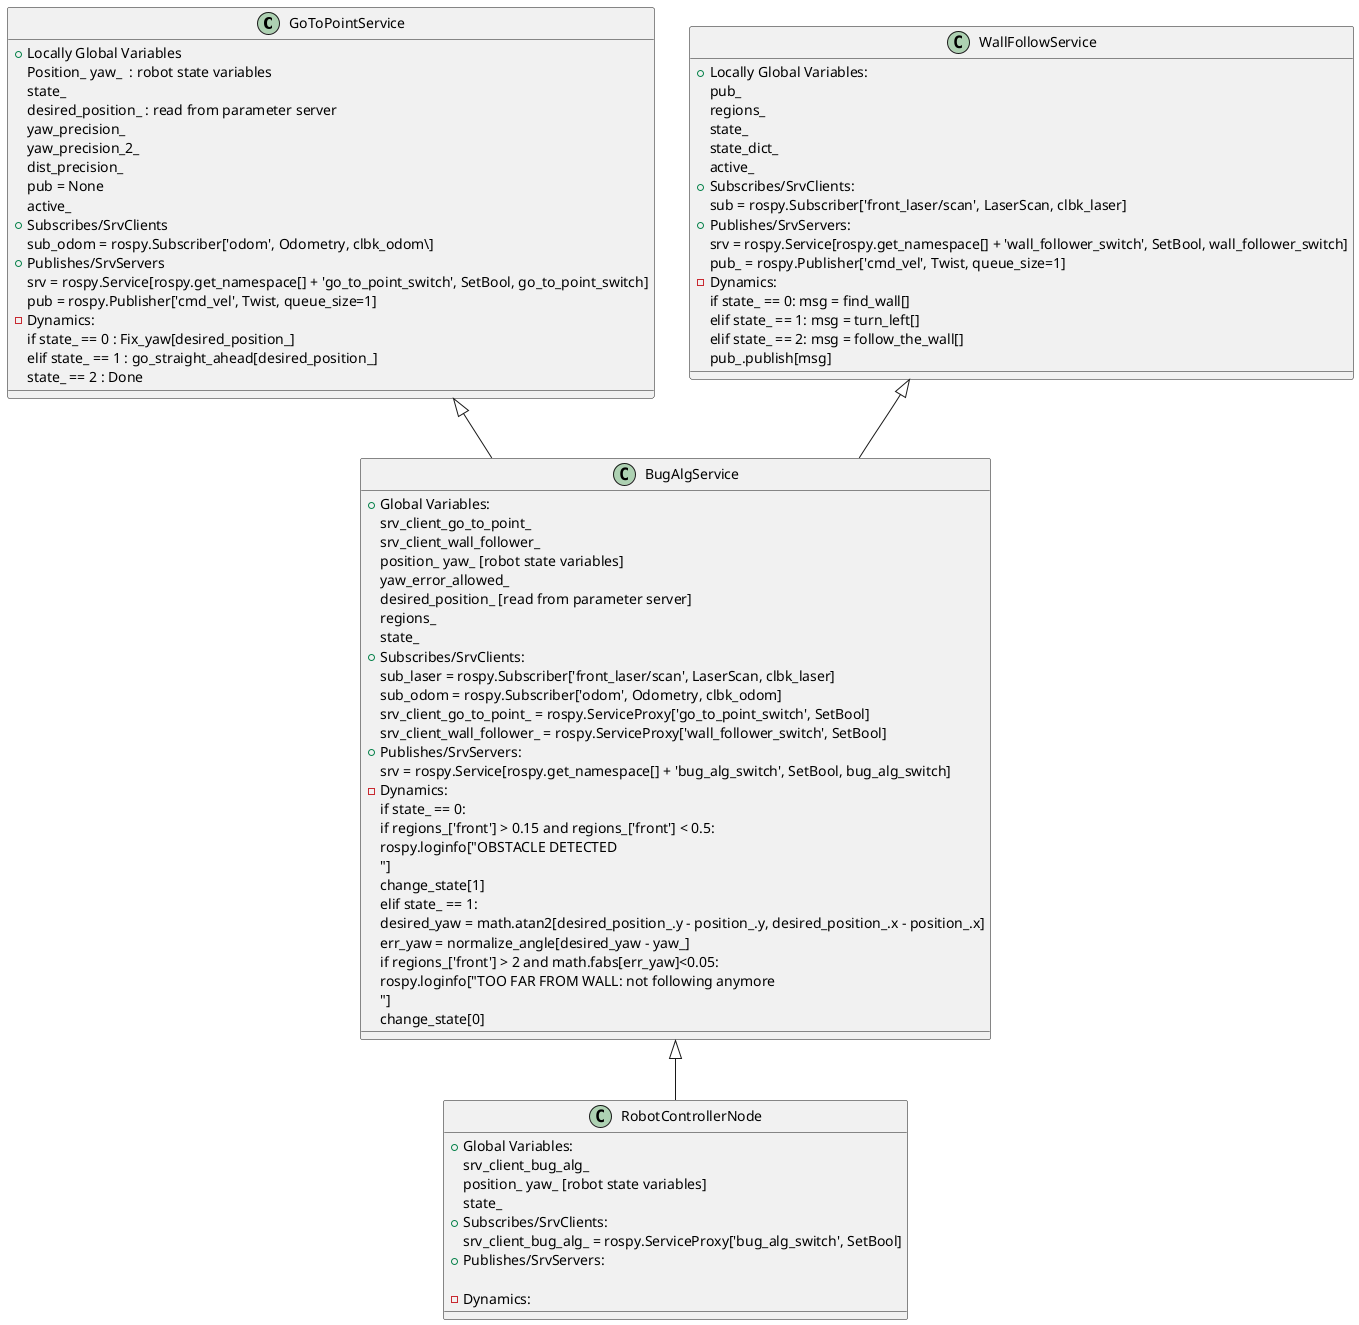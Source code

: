 @startuml architecture
scale 1
class GoToPointService {
	+ Locally Global Variables
	Position_ yaw_  : robot state variables
	state_
	desired_position_ : read from parameter server
	yaw_precision_
	yaw_precision_2_
	dist_precision_
	pub = None
	active_
	+ Subscribes/SrvClients
	sub_odom = rospy.Subscriber['odom', Odometry, clbk_odom\]
	+ Publishes/SrvServers
	srv = rospy.Service[rospy.get_namespace[] + 'go_to_point_switch', SetBool, go_to_point_switch]
	pub = rospy.Publisher['cmd_vel', Twist, queue_size=1]
	- Dynamics:
	if state_ == 0 : Fix_yaw[desired_position_]
	elif state_ == 1 : go_straight_ahead[desired_position_]
	state_ == 2 : Done
}

class WallFollowService {
	+ Locally Global Variables:
	pub_ 
	regions_
	state_
	state_dict_
	active_ 
	+ Subscribes/SrvClients:
	sub = rospy.Subscriber['front_laser/scan', LaserScan, clbk_laser]
	+ Publishes/SrvServers:
	srv = rospy.Service[rospy.get_namespace[] + 'wall_follower_switch', SetBool, wall_follower_switch]
	pub_ = rospy.Publisher['cmd_vel', Twist, queue_size=1]
	- Dynamics:
	if state_ == 0: msg = find_wall[]
	elif state_ == 1: msg = turn_left[]
	elif state_ == 2: msg = follow_the_wall[]
	pub_.publish[msg]
}

class BugAlgService {
	+ Global Variables:
		srv_client_go_to_point_
		srv_client_wall_follower_
		position_ yaw_ [robot state variables]
		yaw_error_allowed_
		desired_position_ [read from parameter server]
		regions_ 
		state_
	+ Subscribes/SrvClients:
		sub_laser = rospy.Subscriber['front_laser/scan', LaserScan, clbk_laser]
		sub_odom = rospy.Subscriber['odom', Odometry, clbk_odom]
		srv_client_go_to_point_ = rospy.ServiceProxy['go_to_point_switch', SetBool]
		srv_client_wall_follower_ = rospy.ServiceProxy['wall_follower_switch', SetBool]
   	+ Publishes/SrvServers:
		srv = rospy.Service[rospy.get_namespace[] + 'bug_alg_switch', SetBool, bug_alg_switch]
	- Dynamics:
            if state_ == 0:
                if regions_['front'] > 0.15 and regions_['front'] < 0.5:
                    rospy.loginfo["OBSTACLE DETECTED\n"]
                    change_state[1]
            elif state_ == 1:
                desired_yaw = math.atan2[desired_position_.y - position_.y, desired_position_.x - position_.x]
                err_yaw = normalize_angle[desired_yaw - yaw_]
                if regions_['front'] > 2 and math.fabs[err_yaw]<0.05:
                    rospy.loginfo["TOO FAR FROM WALL: not following anymore\n"]
                    change_state[0]
}

class RobotControllerNode {
	+ Global Variables:
		srv_client_bug_alg_
		position_ yaw_ [robot state variables] 
		state_
	+ Subscribes/SrvClients:
		srv_client_bug_alg_ = rospy.ServiceProxy['bug_alg_switch', SetBool]
   	+ Publishes/SrvServers:
		
	- Dynamics:
}

GoToPointService <|-- BugAlgService
WallFollowService <|-- BugAlgService
BugAlgService <|-- RobotControllerNode

@enduml